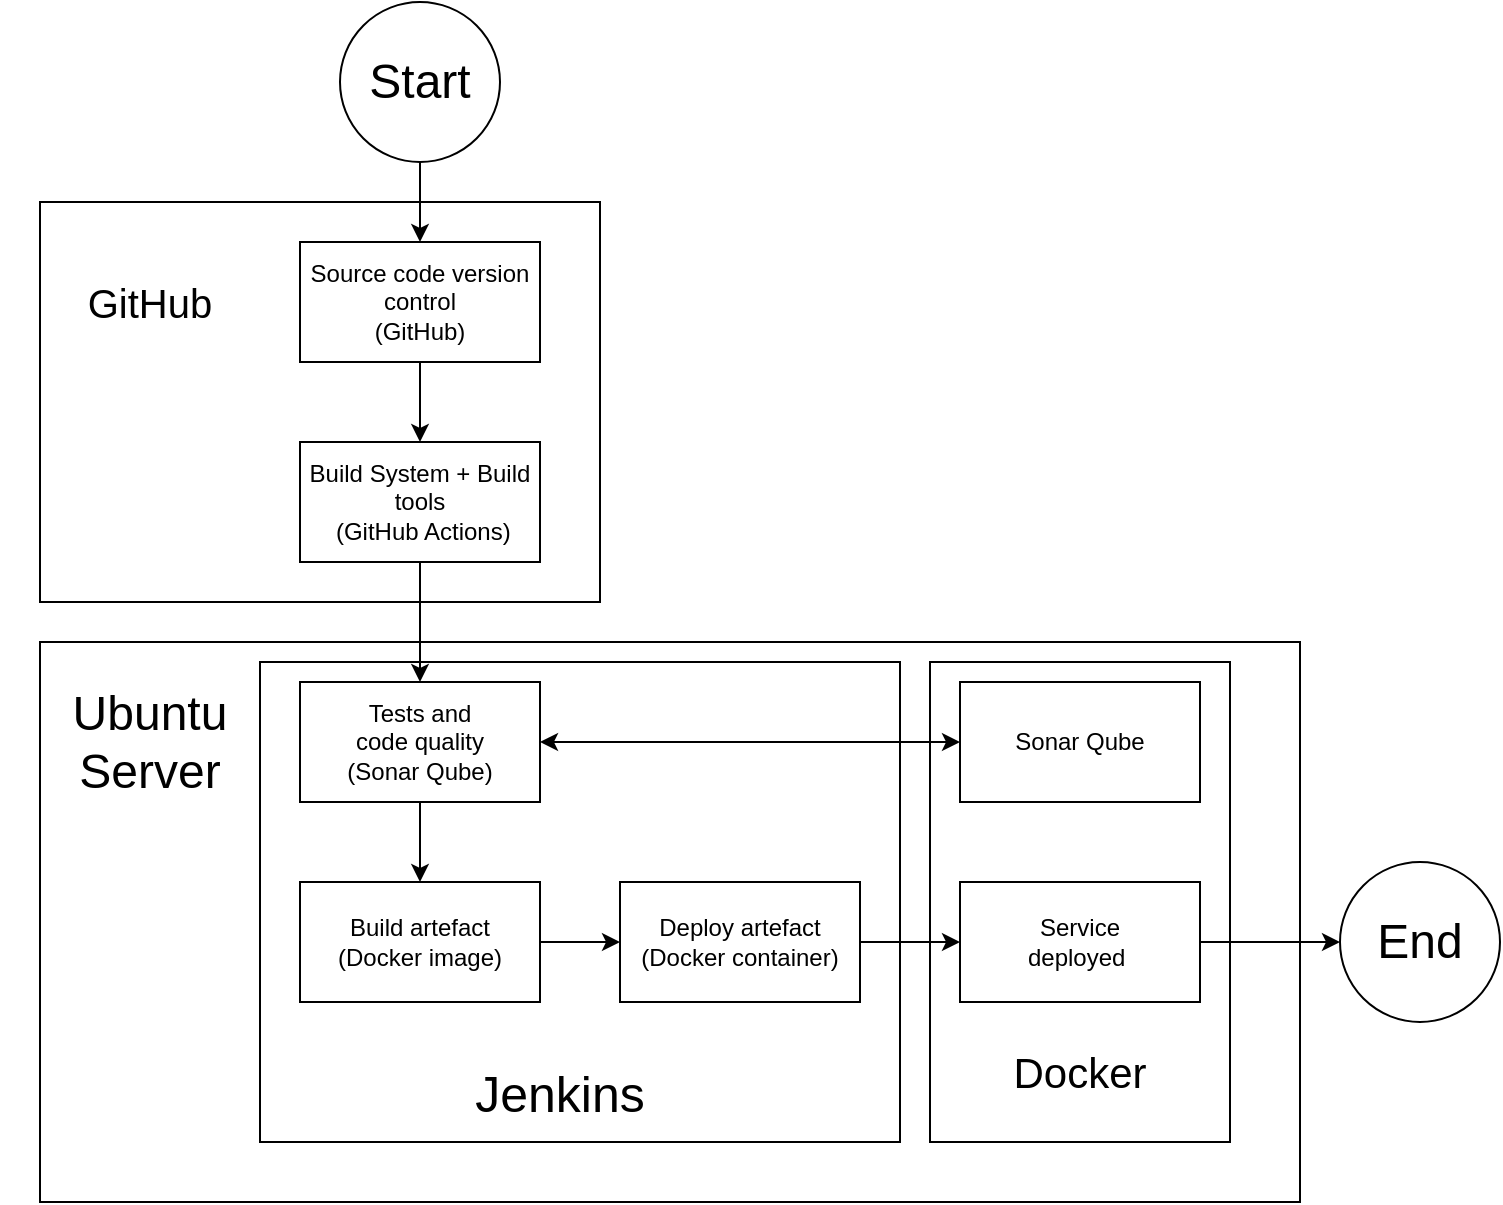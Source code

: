 <mxfile version="24.7.6">
  <diagram name="Page-1" id="9P_V2SWZUG2f57F_m8PW">
    <mxGraphModel dx="2276" dy="791" grid="1" gridSize="10" guides="1" tooltips="1" connect="1" arrows="1" fold="1" page="1" pageScale="1" pageWidth="850" pageHeight="1100" math="0" shadow="0">
      <root>
        <mxCell id="0" />
        <mxCell id="1" parent="0" />
        <mxCell id="ICZF0N0q2YGgt5ZZ0KGq-17" value="" style="rounded=0;whiteSpace=wrap;html=1;" parent="1" vertex="1">
          <mxGeometry y="430" width="630" height="280" as="geometry" />
        </mxCell>
        <mxCell id="ICZF0N0q2YGgt5ZZ0KGq-11" value="" style="rounded=0;whiteSpace=wrap;html=1;" parent="1" vertex="1">
          <mxGeometry y="210" width="280" height="200" as="geometry" />
        </mxCell>
        <mxCell id="ICZF0N0q2YGgt5ZZ0KGq-9" value="" style="rounded=0;whiteSpace=wrap;html=1;" parent="1" vertex="1">
          <mxGeometry x="110" y="440" width="320" height="240" as="geometry" />
        </mxCell>
        <mxCell id="ICZF0N0q2YGgt5ZZ0KGq-3" style="edgeStyle=orthogonalEdgeStyle;rounded=0;orthogonalLoop=1;jettySize=auto;html=1;entryX=0.5;entryY=0;entryDx=0;entryDy=0;" parent="1" source="ICZF0N0q2YGgt5ZZ0KGq-1" target="ICZF0N0q2YGgt5ZZ0KGq-2" edge="1">
          <mxGeometry relative="1" as="geometry" />
        </mxCell>
        <mxCell id="ICZF0N0q2YGgt5ZZ0KGq-1" value="Source code version control&lt;div&gt;(GitHub)&lt;/div&gt;" style="rounded=0;whiteSpace=wrap;html=1;" parent="1" vertex="1">
          <mxGeometry x="130" y="230" width="120" height="60" as="geometry" />
        </mxCell>
        <mxCell id="ICZF0N0q2YGgt5ZZ0KGq-32" style="edgeStyle=orthogonalEdgeStyle;rounded=0;orthogonalLoop=1;jettySize=auto;html=1;entryX=0.5;entryY=0;entryDx=0;entryDy=0;" parent="1" source="ICZF0N0q2YGgt5ZZ0KGq-2" target="ICZF0N0q2YGgt5ZZ0KGq-5" edge="1">
          <mxGeometry relative="1" as="geometry" />
        </mxCell>
        <mxCell id="ICZF0N0q2YGgt5ZZ0KGq-2" value="Build System + Build tools&lt;div&gt;&amp;nbsp;(GitHub Actions)&lt;/div&gt;" style="rounded=0;whiteSpace=wrap;html=1;" parent="1" vertex="1">
          <mxGeometry x="130" y="330" width="120" height="60" as="geometry" />
        </mxCell>
        <mxCell id="ICZF0N0q2YGgt5ZZ0KGq-31" style="edgeStyle=orthogonalEdgeStyle;rounded=0;orthogonalLoop=1;jettySize=auto;html=1;" parent="1" source="ICZF0N0q2YGgt5ZZ0KGq-5" target="ICZF0N0q2YGgt5ZZ0KGq-6" edge="1">
          <mxGeometry relative="1" as="geometry" />
        </mxCell>
        <mxCell id="ICZF0N0q2YGgt5ZZ0KGq-5" value="Tests and code&amp;nbsp;quality&lt;div&gt;(Sonar Qube)&lt;/div&gt;" style="rounded=0;whiteSpace=wrap;html=1;" parent="1" vertex="1">
          <mxGeometry x="130" y="450" width="120" height="60" as="geometry" />
        </mxCell>
        <mxCell id="ICZF0N0q2YGgt5ZZ0KGq-27" style="edgeStyle=orthogonalEdgeStyle;rounded=0;orthogonalLoop=1;jettySize=auto;html=1;entryX=0;entryY=0.5;entryDx=0;entryDy=0;" parent="1" source="ICZF0N0q2YGgt5ZZ0KGq-6" target="ICZF0N0q2YGgt5ZZ0KGq-7" edge="1">
          <mxGeometry relative="1" as="geometry" />
        </mxCell>
        <mxCell id="ICZF0N0q2YGgt5ZZ0KGq-6" value="Build artefact&lt;div&gt;(Docker image)&lt;/div&gt;" style="rounded=0;whiteSpace=wrap;html=1;" parent="1" vertex="1">
          <mxGeometry x="130" y="550" width="120" height="60" as="geometry" />
        </mxCell>
        <mxCell id="ICZF0N0q2YGgt5ZZ0KGq-7" value="Deploy artefact&lt;div&gt;(Docker container)&lt;/div&gt;" style="rounded=0;whiteSpace=wrap;html=1;" parent="1" vertex="1">
          <mxGeometry x="290" y="550" width="120" height="60" as="geometry" />
        </mxCell>
        <mxCell id="ICZF0N0q2YGgt5ZZ0KGq-10" value="&lt;font style=&quot;font-size: 25px;&quot;&gt;Jenkins&lt;/font&gt;" style="text;html=1;align=center;verticalAlign=middle;whiteSpace=wrap;rounded=0;" parent="1" vertex="1">
          <mxGeometry x="190" y="630" width="140" height="50" as="geometry" />
        </mxCell>
        <mxCell id="ICZF0N0q2YGgt5ZZ0KGq-12" value="&lt;font style=&quot;font-size: 20px;&quot;&gt;GitHub&lt;/font&gt;" style="text;html=1;align=center;verticalAlign=middle;whiteSpace=wrap;rounded=0;" parent="1" vertex="1">
          <mxGeometry x="25" y="245" width="60" height="30" as="geometry" />
        </mxCell>
        <mxCell id="ICZF0N0q2YGgt5ZZ0KGq-18" value="&lt;font style=&quot;font-size: 24px;&quot;&gt;Ubuntu Server&lt;/font&gt;" style="text;html=1;align=center;verticalAlign=middle;whiteSpace=wrap;rounded=0;" parent="1" vertex="1">
          <mxGeometry x="-20" y="460" width="150" height="40" as="geometry" />
        </mxCell>
        <mxCell id="ICZF0N0q2YGgt5ZZ0KGq-19" value="" style="rounded=0;whiteSpace=wrap;html=1;" parent="1" vertex="1">
          <mxGeometry x="445" y="440" width="150" height="240" as="geometry" />
        </mxCell>
        <mxCell id="ICZF0N0q2YGgt5ZZ0KGq-20" value="Sonar Qube" style="rounded=0;whiteSpace=wrap;html=1;" parent="1" vertex="1">
          <mxGeometry x="460" y="450" width="120" height="60" as="geometry" />
        </mxCell>
        <mxCell id="ICZF0N0q2YGgt5ZZ0KGq-21" value="&lt;font style=&quot;font-size: 21px;&quot;&gt;Docker&lt;/font&gt;" style="text;html=1;align=center;verticalAlign=middle;whiteSpace=wrap;rounded=0;" parent="1" vertex="1">
          <mxGeometry x="490" y="630" width="60" height="30" as="geometry" />
        </mxCell>
        <mxCell id="6C_3VUr7J-tuteL77Me2-6" style="edgeStyle=orthogonalEdgeStyle;rounded=0;orthogonalLoop=1;jettySize=auto;html=1;entryX=0;entryY=0.5;entryDx=0;entryDy=0;" edge="1" parent="1" source="ICZF0N0q2YGgt5ZZ0KGq-22" target="6C_3VUr7J-tuteL77Me2-4">
          <mxGeometry relative="1" as="geometry" />
        </mxCell>
        <mxCell id="ICZF0N0q2YGgt5ZZ0KGq-22" value="Service&lt;div&gt;deployed&amp;nbsp;&lt;/div&gt;" style="rounded=0;whiteSpace=wrap;html=1;" parent="1" vertex="1">
          <mxGeometry x="460" y="550" width="120" height="60" as="geometry" />
        </mxCell>
        <mxCell id="ICZF0N0q2YGgt5ZZ0KGq-29" value="" style="endArrow=classic;startArrow=classic;html=1;rounded=0;exitX=1;exitY=0.5;exitDx=0;exitDy=0;entryX=0;entryY=0.5;entryDx=0;entryDy=0;" parent="1" source="ICZF0N0q2YGgt5ZZ0KGq-5" target="ICZF0N0q2YGgt5ZZ0KGq-20" edge="1">
          <mxGeometry width="50" height="50" relative="1" as="geometry">
            <mxPoint x="280" y="490" as="sourcePoint" />
            <mxPoint x="330" y="440" as="targetPoint" />
          </mxGeometry>
        </mxCell>
        <mxCell id="ICZF0N0q2YGgt5ZZ0KGq-23" style="edgeStyle=orthogonalEdgeStyle;rounded=0;orthogonalLoop=1;jettySize=auto;html=1;entryX=0;entryY=0.5;entryDx=0;entryDy=0;" parent="1" source="ICZF0N0q2YGgt5ZZ0KGq-7" target="ICZF0N0q2YGgt5ZZ0KGq-22" edge="1">
          <mxGeometry relative="1" as="geometry" />
        </mxCell>
        <mxCell id="6C_3VUr7J-tuteL77Me2-5" style="edgeStyle=orthogonalEdgeStyle;rounded=0;orthogonalLoop=1;jettySize=auto;html=1;entryX=0.5;entryY=0;entryDx=0;entryDy=0;" edge="1" parent="1" source="6C_3VUr7J-tuteL77Me2-3" target="ICZF0N0q2YGgt5ZZ0KGq-1">
          <mxGeometry relative="1" as="geometry" />
        </mxCell>
        <mxCell id="6C_3VUr7J-tuteL77Me2-3" value="&lt;font style=&quot;font-size: 24px;&quot;&gt;Start&lt;/font&gt;" style="ellipse;whiteSpace=wrap;html=1;aspect=fixed;" vertex="1" parent="1">
          <mxGeometry x="150" y="110" width="80" height="80" as="geometry" />
        </mxCell>
        <mxCell id="6C_3VUr7J-tuteL77Me2-4" value="&lt;font style=&quot;font-size: 24px;&quot;&gt;End&lt;/font&gt;" style="ellipse;whiteSpace=wrap;html=1;aspect=fixed;" vertex="1" parent="1">
          <mxGeometry x="650" y="540" width="80" height="80" as="geometry" />
        </mxCell>
      </root>
    </mxGraphModel>
  </diagram>
</mxfile>
